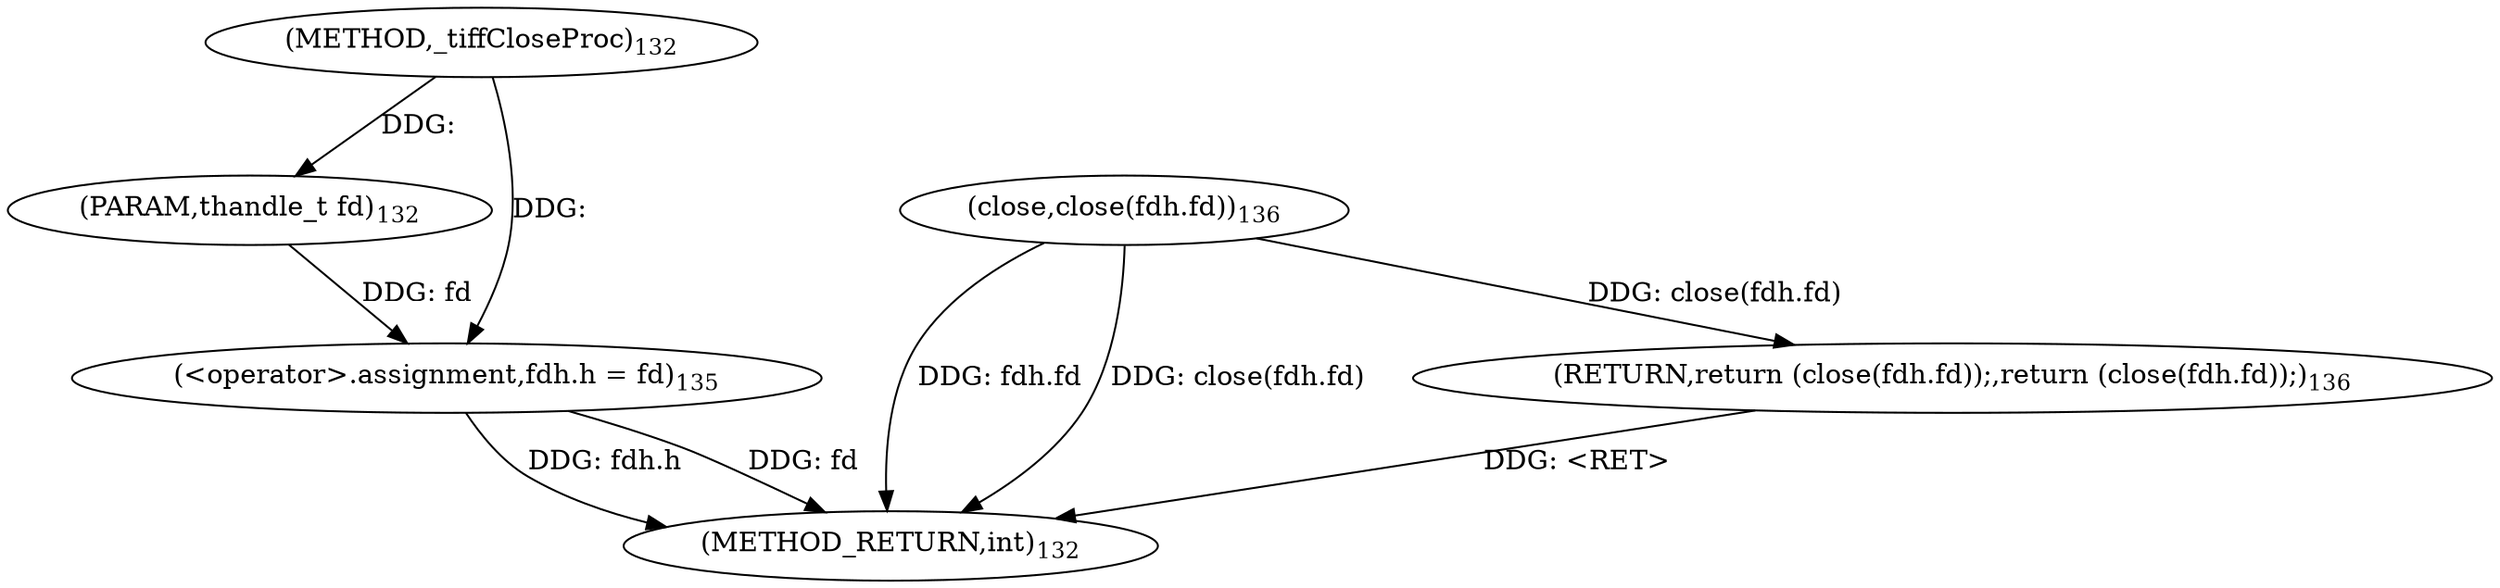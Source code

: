 digraph "_tiffCloseProc" {  
"33826" [label = <(METHOD,_tiffCloseProc)<SUB>132</SUB>> ]
"33840" [label = <(METHOD_RETURN,int)<SUB>132</SUB>> ]
"33827" [label = <(PARAM,thandle_t fd)<SUB>132</SUB>> ]
"33830" [label = <(&lt;operator&gt;.assignment,fdh.h = fd)<SUB>135</SUB>> ]
"33835" [label = <(RETURN,return (close(fdh.fd));,return (close(fdh.fd));)<SUB>136</SUB>> ]
"33836" [label = <(close,close(fdh.fd))<SUB>136</SUB>> ]
  "33835" -> "33840"  [ label = "DDG: &lt;RET&gt;"] 
  "33830" -> "33840"  [ label = "DDG: fdh.h"] 
  "33830" -> "33840"  [ label = "DDG: fd"] 
  "33836" -> "33840"  [ label = "DDG: fdh.fd"] 
  "33836" -> "33840"  [ label = "DDG: close(fdh.fd)"] 
  "33826" -> "33827"  [ label = "DDG: "] 
  "33827" -> "33830"  [ label = "DDG: fd"] 
  "33826" -> "33830"  [ label = "DDG: "] 
  "33836" -> "33835"  [ label = "DDG: close(fdh.fd)"] 
}
